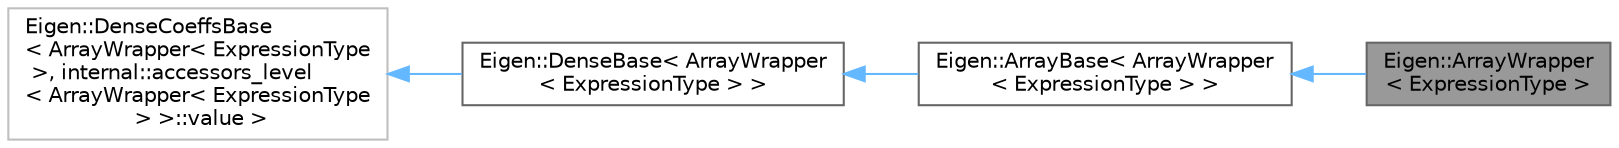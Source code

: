 digraph "Eigen::ArrayWrapper&lt; ExpressionType &gt;"
{
 // LATEX_PDF_SIZE
  bgcolor="transparent";
  edge [fontname=Helvetica,fontsize=10,labelfontname=Helvetica,labelfontsize=10];
  node [fontname=Helvetica,fontsize=10,shape=box,height=0.2,width=0.4];
  rankdir="LR";
  Node1 [id="Node000001",label="Eigen::ArrayWrapper\l\< ExpressionType \>",height=0.2,width=0.4,color="gray40", fillcolor="grey60", style="filled", fontcolor="black",tooltip="Expression of a mathematical vector or matrix as an array object."];
  Node2 -> Node1 [id="edge4_Node000001_Node000002",dir="back",color="steelblue1",style="solid",tooltip=" "];
  Node2 [id="Node000002",label="Eigen::ArrayBase\< ArrayWrapper\l\< ExpressionType \> \>",height=0.2,width=0.4,color="gray40", fillcolor="white", style="filled",URL="$classEigen_1_1ArrayBase.html",tooltip=" "];
  Node3 -> Node2 [id="edge5_Node000002_Node000003",dir="back",color="steelblue1",style="solid",tooltip=" "];
  Node3 [id="Node000003",label="Eigen::DenseBase\< ArrayWrapper\l\< ExpressionType \> \>",height=0.2,width=0.4,color="gray40", fillcolor="white", style="filled",URL="$classEigen_1_1DenseBase.html",tooltip=" "];
  Node4 -> Node3 [id="edge6_Node000003_Node000004",dir="back",color="steelblue1",style="solid",tooltip=" "];
  Node4 [id="Node000004",label="Eigen::DenseCoeffsBase\l\< ArrayWrapper\< ExpressionType\l \>, internal::accessors_level\l\< ArrayWrapper\< ExpressionType\l \> \>::value \>",height=0.2,width=0.4,color="grey75", fillcolor="white", style="filled",URL="$classEigen_1_1DenseCoeffsBase.html",tooltip=" "];
}
